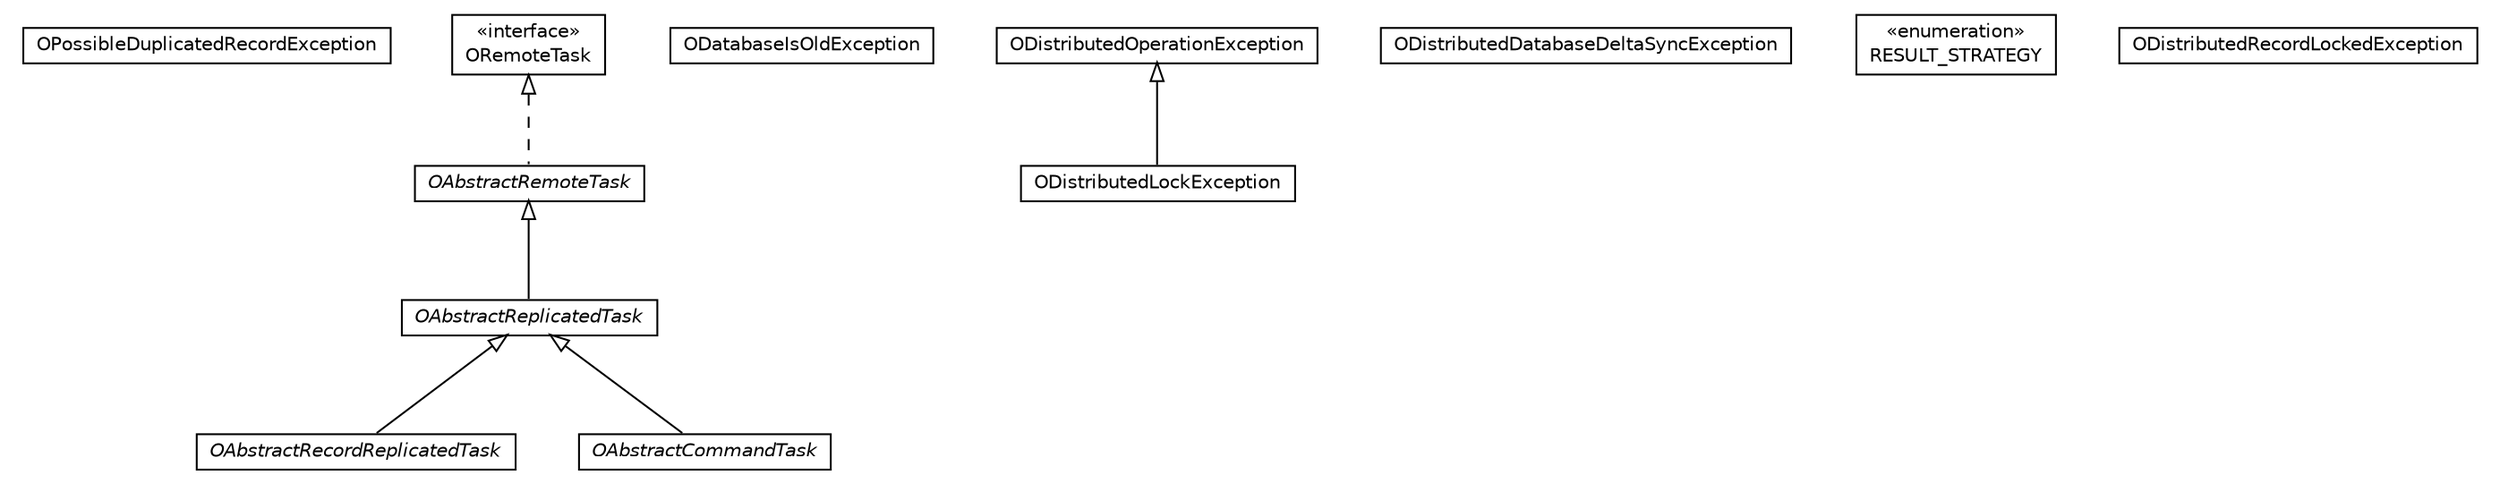 #!/usr/local/bin/dot
#
# Class diagram 
# Generated by UMLGraph version R5_6-24-gf6e263 (http://www.umlgraph.org/)
#

digraph G {
	edge [fontname="Helvetica",fontsize=10,labelfontname="Helvetica",labelfontsize=10];
	node [fontname="Helvetica",fontsize=10,shape=plaintext];
	nodesep=0.25;
	ranksep=0.5;
	// com.orientechnologies.orient.server.distributed.task.OPossibleDuplicatedRecordException
	c334865 [label=<<table title="com.orientechnologies.orient.server.distributed.task.OPossibleDuplicatedRecordException" border="0" cellborder="1" cellspacing="0" cellpadding="2" port="p" href="./OPossibleDuplicatedRecordException.html">
		<tr><td><table border="0" cellspacing="0" cellpadding="1">
<tr><td align="center" balign="center"> OPossibleDuplicatedRecordException </td></tr>
		</table></td></tr>
		</table>>, URL="./OPossibleDuplicatedRecordException.html", fontname="Helvetica", fontcolor="black", fontsize=10.0];
	// com.orientechnologies.orient.server.distributed.task.OAbstractRecordReplicatedTask
	c334866 [label=<<table title="com.orientechnologies.orient.server.distributed.task.OAbstractRecordReplicatedTask" border="0" cellborder="1" cellspacing="0" cellpadding="2" port="p" href="./OAbstractRecordReplicatedTask.html">
		<tr><td><table border="0" cellspacing="0" cellpadding="1">
<tr><td align="center" balign="center"><font face="Helvetica-Oblique"> OAbstractRecordReplicatedTask </font></td></tr>
		</table></td></tr>
		</table>>, URL="./OAbstractRecordReplicatedTask.html", fontname="Helvetica", fontcolor="black", fontsize=10.0];
	// com.orientechnologies.orient.server.distributed.task.ODatabaseIsOldException
	c334867 [label=<<table title="com.orientechnologies.orient.server.distributed.task.ODatabaseIsOldException" border="0" cellborder="1" cellspacing="0" cellpadding="2" port="p" href="./ODatabaseIsOldException.html">
		<tr><td><table border="0" cellspacing="0" cellpadding="1">
<tr><td align="center" balign="center"> ODatabaseIsOldException </td></tr>
		</table></td></tr>
		</table>>, URL="./ODatabaseIsOldException.html", fontname="Helvetica", fontcolor="black", fontsize=10.0];
	// com.orientechnologies.orient.server.distributed.task.OAbstractRemoteTask
	c334868 [label=<<table title="com.orientechnologies.orient.server.distributed.task.OAbstractRemoteTask" border="0" cellborder="1" cellspacing="0" cellpadding="2" port="p" href="./OAbstractRemoteTask.html">
		<tr><td><table border="0" cellspacing="0" cellpadding="1">
<tr><td align="center" balign="center"><font face="Helvetica-Oblique"> OAbstractRemoteTask </font></td></tr>
		</table></td></tr>
		</table>>, URL="./OAbstractRemoteTask.html", fontname="Helvetica", fontcolor="black", fontsize=10.0];
	// com.orientechnologies.orient.server.distributed.task.ODistributedLockException
	c334869 [label=<<table title="com.orientechnologies.orient.server.distributed.task.ODistributedLockException" border="0" cellborder="1" cellspacing="0" cellpadding="2" port="p" href="./ODistributedLockException.html">
		<tr><td><table border="0" cellspacing="0" cellpadding="1">
<tr><td align="center" balign="center"> ODistributedLockException </td></tr>
		</table></td></tr>
		</table>>, URL="./ODistributedLockException.html", fontname="Helvetica", fontcolor="black", fontsize=10.0];
	// com.orientechnologies.orient.server.distributed.task.ODistributedDatabaseDeltaSyncException
	c334870 [label=<<table title="com.orientechnologies.orient.server.distributed.task.ODistributedDatabaseDeltaSyncException" border="0" cellborder="1" cellspacing="0" cellpadding="2" port="p" href="./ODistributedDatabaseDeltaSyncException.html">
		<tr><td><table border="0" cellspacing="0" cellpadding="1">
<tr><td align="center" balign="center"> ODistributedDatabaseDeltaSyncException </td></tr>
		</table></td></tr>
		</table>>, URL="./ODistributedDatabaseDeltaSyncException.html", fontname="Helvetica", fontcolor="black", fontsize=10.0];
	// com.orientechnologies.orient.server.distributed.task.ODistributedOperationException
	c334871 [label=<<table title="com.orientechnologies.orient.server.distributed.task.ODistributedOperationException" border="0" cellborder="1" cellspacing="0" cellpadding="2" port="p" href="./ODistributedOperationException.html">
		<tr><td><table border="0" cellspacing="0" cellpadding="1">
<tr><td align="center" balign="center"> ODistributedOperationException </td></tr>
		</table></td></tr>
		</table>>, URL="./ODistributedOperationException.html", fontname="Helvetica", fontcolor="black", fontsize=10.0];
	// com.orientechnologies.orient.server.distributed.task.OAbstractReplicatedTask
	c334872 [label=<<table title="com.orientechnologies.orient.server.distributed.task.OAbstractReplicatedTask" border="0" cellborder="1" cellspacing="0" cellpadding="2" port="p" href="./OAbstractReplicatedTask.html">
		<tr><td><table border="0" cellspacing="0" cellpadding="1">
<tr><td align="center" balign="center"><font face="Helvetica-Oblique"> OAbstractReplicatedTask </font></td></tr>
		</table></td></tr>
		</table>>, URL="./OAbstractReplicatedTask.html", fontname="Helvetica", fontcolor="black", fontsize=10.0];
	// com.orientechnologies.orient.server.distributed.task.OAbstractCommandTask
	c334873 [label=<<table title="com.orientechnologies.orient.server.distributed.task.OAbstractCommandTask" border="0" cellborder="1" cellspacing="0" cellpadding="2" port="p" href="./OAbstractCommandTask.html">
		<tr><td><table border="0" cellspacing="0" cellpadding="1">
<tr><td align="center" balign="center"><font face="Helvetica-Oblique"> OAbstractCommandTask </font></td></tr>
		</table></td></tr>
		</table>>, URL="./OAbstractCommandTask.html", fontname="Helvetica", fontcolor="black", fontsize=10.0];
	// com.orientechnologies.orient.server.distributed.task.ORemoteTask
	c334874 [label=<<table title="com.orientechnologies.orient.server.distributed.task.ORemoteTask" border="0" cellborder="1" cellspacing="0" cellpadding="2" port="p" href="./ORemoteTask.html">
		<tr><td><table border="0" cellspacing="0" cellpadding="1">
<tr><td align="center" balign="center"> &#171;interface&#187; </td></tr>
<tr><td align="center" balign="center"> ORemoteTask </td></tr>
		</table></td></tr>
		</table>>, URL="./ORemoteTask.html", fontname="Helvetica", fontcolor="black", fontsize=10.0];
	// com.orientechnologies.orient.server.distributed.task.ORemoteTask.RESULT_STRATEGY
	c334875 [label=<<table title="com.orientechnologies.orient.server.distributed.task.ORemoteTask.RESULT_STRATEGY" border="0" cellborder="1" cellspacing="0" cellpadding="2" port="p" href="./ORemoteTask.RESULT_STRATEGY.html">
		<tr><td><table border="0" cellspacing="0" cellpadding="1">
<tr><td align="center" balign="center"> &#171;enumeration&#187; </td></tr>
<tr><td align="center" balign="center"> RESULT_STRATEGY </td></tr>
		</table></td></tr>
		</table>>, URL="./ORemoteTask.RESULT_STRATEGY.html", fontname="Helvetica", fontcolor="black", fontsize=10.0];
	// com.orientechnologies.orient.server.distributed.task.ODistributedRecordLockedException
	c334876 [label=<<table title="com.orientechnologies.orient.server.distributed.task.ODistributedRecordLockedException" border="0" cellborder="1" cellspacing="0" cellpadding="2" port="p" href="./ODistributedRecordLockedException.html">
		<tr><td><table border="0" cellspacing="0" cellpadding="1">
<tr><td align="center" balign="center"> ODistributedRecordLockedException </td></tr>
		</table></td></tr>
		</table>>, URL="./ODistributedRecordLockedException.html", fontname="Helvetica", fontcolor="black", fontsize=10.0];
	//com.orientechnologies.orient.server.distributed.task.OAbstractRecordReplicatedTask extends com.orientechnologies.orient.server.distributed.task.OAbstractReplicatedTask
	c334872:p -> c334866:p [dir=back,arrowtail=empty];
	//com.orientechnologies.orient.server.distributed.task.OAbstractRemoteTask implements com.orientechnologies.orient.server.distributed.task.ORemoteTask
	c334874:p -> c334868:p [dir=back,arrowtail=empty,style=dashed];
	//com.orientechnologies.orient.server.distributed.task.ODistributedLockException extends com.orientechnologies.orient.server.distributed.task.ODistributedOperationException
	c334871:p -> c334869:p [dir=back,arrowtail=empty];
	//com.orientechnologies.orient.server.distributed.task.OAbstractReplicatedTask extends com.orientechnologies.orient.server.distributed.task.OAbstractRemoteTask
	c334868:p -> c334872:p [dir=back,arrowtail=empty];
	//com.orientechnologies.orient.server.distributed.task.OAbstractCommandTask extends com.orientechnologies.orient.server.distributed.task.OAbstractReplicatedTask
	c334872:p -> c334873:p [dir=back,arrowtail=empty];
}

